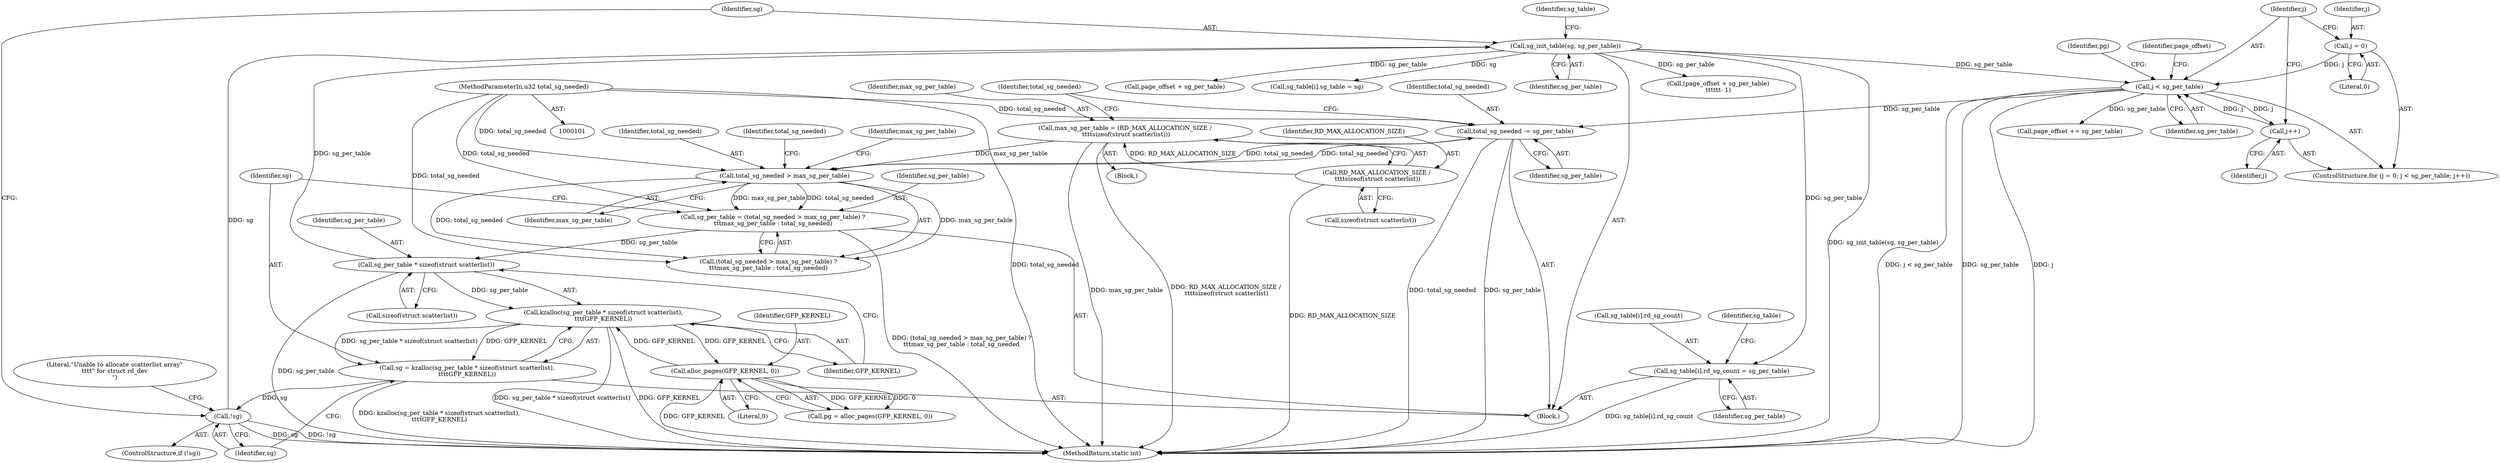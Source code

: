 digraph "0_linux_4442dc8a92b8f9ad8ee9e7f8438f4c04c03a22dc@pointer" {
"1000165" [label="(Call,sg_table[i].rd_sg_count = sg_per_table)"];
"1000155" [label="(Call,sg_init_table(sg, sg_per_table))"];
"1000147" [label="(Call,!sg)"];
"1000138" [label="(Call,sg = kzalloc(sg_per_table * sizeof(struct scatterlist),\n\t\t\t\tGFP_KERNEL))"];
"1000140" [label="(Call,kzalloc(sg_per_table * sizeof(struct scatterlist),\n\t\t\t\tGFP_KERNEL))"];
"1000141" [label="(Call,sg_per_table * sizeof(struct scatterlist))"];
"1000130" [label="(Call,sg_per_table = (total_sg_needed > max_sg_per_table) ?\n\t\t\tmax_sg_per_table : total_sg_needed)"];
"1000133" [label="(Call,total_sg_needed > max_sg_per_table)"];
"1000241" [label="(Call,total_sg_needed -= sg_per_table)"];
"1000195" [label="(Call,j < sg_per_table)"];
"1000198" [label="(Call,j++)"];
"1000192" [label="(Call,j = 0)"];
"1000104" [label="(MethodParameterIn,u32 total_sg_needed)"];
"1000118" [label="(Call,max_sg_per_table = (RD_MAX_ALLOCATION_SIZE /\n \t\t\t\tsizeof(struct scatterlist)))"];
"1000120" [label="(Call,RD_MAX_ALLOCATION_SIZE /\n \t\t\t\tsizeof(struct scatterlist))"];
"1000203" [label="(Call,alloc_pages(GFP_KERNEL, 0))"];
"1000131" [label="(Identifier,sg_per_table)"];
"1000242" [label="(Identifier,total_sg_needed)"];
"1000145" [label="(Identifier,GFP_KERNEL)"];
"1000243" [label="(Identifier,sg_per_table)"];
"1000137" [label="(Identifier,total_sg_needed)"];
"1000141" [label="(Call,sg_per_table * sizeof(struct scatterlist))"];
"1000151" [label="(Literal,\"Unable to allocate scatterlist array\"\n\t\t\t\t\" for struct rd_dev\n\")"];
"1000104" [label="(MethodParameterIn,u32 total_sg_needed)"];
"1000203" [label="(Call,alloc_pages(GFP_KERNEL, 0))"];
"1000143" [label="(Call,sizeof(struct scatterlist))"];
"1000118" [label="(Call,max_sg_per_table = (RD_MAX_ALLOCATION_SIZE /\n \t\t\t\tsizeof(struct scatterlist)))"];
"1000155" [label="(Call,sg_init_table(sg, sg_per_table))"];
"1000204" [label="(Identifier,GFP_KERNEL)"];
"1000175" [label="(Identifier,sg_table)"];
"1000120" [label="(Call,RD_MAX_ALLOCATION_SIZE /\n \t\t\t\tsizeof(struct scatterlist))"];
"1000201" [label="(Call,pg = alloc_pages(GFP_KERNEL, 0))"];
"1000191" [label="(ControlStructure,for (j = 0; j < sg_per_table; j++))"];
"1000156" [label="(Identifier,sg)"];
"1000198" [label="(Call,j++)"];
"1000194" [label="(Literal,0)"];
"1000171" [label="(Identifier,sg_per_table)"];
"1000140" [label="(Call,kzalloc(sg_per_table * sizeof(struct scatterlist),\n\t\t\t\tGFP_KERNEL))"];
"1000130" [label="(Call,sg_per_table = (total_sg_needed > max_sg_per_table) ?\n\t\t\tmax_sg_per_table : total_sg_needed)"];
"1000136" [label="(Identifier,max_sg_per_table)"];
"1000106" [label="(Block,)"];
"1000121" [label="(Identifier,RD_MAX_ALLOCATION_SIZE)"];
"1000132" [label="(Call,(total_sg_needed > max_sg_per_table) ?\n\t\t\tmax_sg_per_table : total_sg_needed)"];
"1000195" [label="(Call,j < sg_per_table)"];
"1000239" [label="(Identifier,page_offset)"];
"1000165" [label="(Call,sg_table[i].rd_sg_count = sg_per_table)"];
"1000166" [label="(Call,sg_table[i].rd_sg_count)"];
"1000134" [label="(Identifier,total_sg_needed)"];
"1000128" [label="(Identifier,total_sg_needed)"];
"1000187" [label="(Call,page_offset + sg_per_table)"];
"1000135" [label="(Identifier,max_sg_per_table)"];
"1000158" [label="(Call,sg_table[i].sg_table = sg)"];
"1000196" [label="(Identifier,j)"];
"1000157" [label="(Identifier,sg_per_table)"];
"1000192" [label="(Call,j = 0)"];
"1000202" [label="(Identifier,pg)"];
"1000122" [label="(Call,sizeof(struct scatterlist))"];
"1000246" [label="(MethodReturn,static int)"];
"1000139" [label="(Identifier,sg)"];
"1000133" [label="(Call,total_sg_needed > max_sg_per_table)"];
"1000147" [label="(Call,!sg)"];
"1000238" [label="(Call,page_offset += sg_per_table)"];
"1000186" [label="(Call,(page_offset + sg_per_table)\n\t\t\t\t\t\t- 1)"];
"1000119" [label="(Identifier,max_sg_per_table)"];
"1000146" [label="(ControlStructure,if (!sg))"];
"1000241" [label="(Call,total_sg_needed -= sg_per_table)"];
"1000205" [label="(Literal,0)"];
"1000142" [label="(Identifier,sg_per_table)"];
"1000161" [label="(Identifier,sg_table)"];
"1000148" [label="(Identifier,sg)"];
"1000129" [label="(Block,)"];
"1000197" [label="(Identifier,sg_per_table)"];
"1000199" [label="(Identifier,j)"];
"1000193" [label="(Identifier,j)"];
"1000138" [label="(Call,sg = kzalloc(sg_per_table * sizeof(struct scatterlist),\n\t\t\t\tGFP_KERNEL))"];
"1000165" -> "1000129"  [label="AST: "];
"1000165" -> "1000171"  [label="CFG: "];
"1000166" -> "1000165"  [label="AST: "];
"1000171" -> "1000165"  [label="AST: "];
"1000175" -> "1000165"  [label="CFG: "];
"1000165" -> "1000246"  [label="DDG: sg_table[i].rd_sg_count"];
"1000155" -> "1000165"  [label="DDG: sg_per_table"];
"1000155" -> "1000129"  [label="AST: "];
"1000155" -> "1000157"  [label="CFG: "];
"1000156" -> "1000155"  [label="AST: "];
"1000157" -> "1000155"  [label="AST: "];
"1000161" -> "1000155"  [label="CFG: "];
"1000155" -> "1000246"  [label="DDG: sg_init_table(sg, sg_per_table)"];
"1000147" -> "1000155"  [label="DDG: sg"];
"1000141" -> "1000155"  [label="DDG: sg_per_table"];
"1000155" -> "1000158"  [label="DDG: sg"];
"1000155" -> "1000186"  [label="DDG: sg_per_table"];
"1000155" -> "1000187"  [label="DDG: sg_per_table"];
"1000155" -> "1000195"  [label="DDG: sg_per_table"];
"1000147" -> "1000146"  [label="AST: "];
"1000147" -> "1000148"  [label="CFG: "];
"1000148" -> "1000147"  [label="AST: "];
"1000151" -> "1000147"  [label="CFG: "];
"1000156" -> "1000147"  [label="CFG: "];
"1000147" -> "1000246"  [label="DDG: sg"];
"1000147" -> "1000246"  [label="DDG: !sg"];
"1000138" -> "1000147"  [label="DDG: sg"];
"1000138" -> "1000129"  [label="AST: "];
"1000138" -> "1000140"  [label="CFG: "];
"1000139" -> "1000138"  [label="AST: "];
"1000140" -> "1000138"  [label="AST: "];
"1000148" -> "1000138"  [label="CFG: "];
"1000138" -> "1000246"  [label="DDG: kzalloc(sg_per_table * sizeof(struct scatterlist),\n\t\t\t\tGFP_KERNEL)"];
"1000140" -> "1000138"  [label="DDG: sg_per_table * sizeof(struct scatterlist)"];
"1000140" -> "1000138"  [label="DDG: GFP_KERNEL"];
"1000140" -> "1000145"  [label="CFG: "];
"1000141" -> "1000140"  [label="AST: "];
"1000145" -> "1000140"  [label="AST: "];
"1000140" -> "1000246"  [label="DDG: sg_per_table * sizeof(struct scatterlist)"];
"1000140" -> "1000246"  [label="DDG: GFP_KERNEL"];
"1000141" -> "1000140"  [label="DDG: sg_per_table"];
"1000203" -> "1000140"  [label="DDG: GFP_KERNEL"];
"1000140" -> "1000203"  [label="DDG: GFP_KERNEL"];
"1000141" -> "1000143"  [label="CFG: "];
"1000142" -> "1000141"  [label="AST: "];
"1000143" -> "1000141"  [label="AST: "];
"1000145" -> "1000141"  [label="CFG: "];
"1000141" -> "1000246"  [label="DDG: sg_per_table"];
"1000130" -> "1000141"  [label="DDG: sg_per_table"];
"1000130" -> "1000129"  [label="AST: "];
"1000130" -> "1000132"  [label="CFG: "];
"1000131" -> "1000130"  [label="AST: "];
"1000132" -> "1000130"  [label="AST: "];
"1000139" -> "1000130"  [label="CFG: "];
"1000130" -> "1000246"  [label="DDG: (total_sg_needed > max_sg_per_table) ?\n\t\t\tmax_sg_per_table : total_sg_needed"];
"1000133" -> "1000130"  [label="DDG: max_sg_per_table"];
"1000133" -> "1000130"  [label="DDG: total_sg_needed"];
"1000104" -> "1000130"  [label="DDG: total_sg_needed"];
"1000133" -> "1000132"  [label="AST: "];
"1000133" -> "1000135"  [label="CFG: "];
"1000134" -> "1000133"  [label="AST: "];
"1000135" -> "1000133"  [label="AST: "];
"1000136" -> "1000133"  [label="CFG: "];
"1000137" -> "1000133"  [label="CFG: "];
"1000241" -> "1000133"  [label="DDG: total_sg_needed"];
"1000104" -> "1000133"  [label="DDG: total_sg_needed"];
"1000118" -> "1000133"  [label="DDG: max_sg_per_table"];
"1000133" -> "1000132"  [label="DDG: max_sg_per_table"];
"1000133" -> "1000132"  [label="DDG: total_sg_needed"];
"1000133" -> "1000241"  [label="DDG: total_sg_needed"];
"1000241" -> "1000129"  [label="AST: "];
"1000241" -> "1000243"  [label="CFG: "];
"1000242" -> "1000241"  [label="AST: "];
"1000243" -> "1000241"  [label="AST: "];
"1000128" -> "1000241"  [label="CFG: "];
"1000241" -> "1000246"  [label="DDG: total_sg_needed"];
"1000241" -> "1000246"  [label="DDG: sg_per_table"];
"1000195" -> "1000241"  [label="DDG: sg_per_table"];
"1000104" -> "1000241"  [label="DDG: total_sg_needed"];
"1000195" -> "1000191"  [label="AST: "];
"1000195" -> "1000197"  [label="CFG: "];
"1000196" -> "1000195"  [label="AST: "];
"1000197" -> "1000195"  [label="AST: "];
"1000202" -> "1000195"  [label="CFG: "];
"1000239" -> "1000195"  [label="CFG: "];
"1000195" -> "1000246"  [label="DDG: j < sg_per_table"];
"1000195" -> "1000246"  [label="DDG: sg_per_table"];
"1000195" -> "1000246"  [label="DDG: j"];
"1000198" -> "1000195"  [label="DDG: j"];
"1000192" -> "1000195"  [label="DDG: j"];
"1000195" -> "1000198"  [label="DDG: j"];
"1000195" -> "1000238"  [label="DDG: sg_per_table"];
"1000198" -> "1000191"  [label="AST: "];
"1000198" -> "1000199"  [label="CFG: "];
"1000199" -> "1000198"  [label="AST: "];
"1000196" -> "1000198"  [label="CFG: "];
"1000192" -> "1000191"  [label="AST: "];
"1000192" -> "1000194"  [label="CFG: "];
"1000193" -> "1000192"  [label="AST: "];
"1000194" -> "1000192"  [label="AST: "];
"1000196" -> "1000192"  [label="CFG: "];
"1000104" -> "1000101"  [label="AST: "];
"1000104" -> "1000246"  [label="DDG: total_sg_needed"];
"1000104" -> "1000132"  [label="DDG: total_sg_needed"];
"1000118" -> "1000106"  [label="AST: "];
"1000118" -> "1000120"  [label="CFG: "];
"1000119" -> "1000118"  [label="AST: "];
"1000120" -> "1000118"  [label="AST: "];
"1000128" -> "1000118"  [label="CFG: "];
"1000118" -> "1000246"  [label="DDG: max_sg_per_table"];
"1000118" -> "1000246"  [label="DDG: RD_MAX_ALLOCATION_SIZE /\n \t\t\t\tsizeof(struct scatterlist)"];
"1000120" -> "1000118"  [label="DDG: RD_MAX_ALLOCATION_SIZE"];
"1000120" -> "1000122"  [label="CFG: "];
"1000121" -> "1000120"  [label="AST: "];
"1000122" -> "1000120"  [label="AST: "];
"1000120" -> "1000246"  [label="DDG: RD_MAX_ALLOCATION_SIZE"];
"1000203" -> "1000201"  [label="AST: "];
"1000203" -> "1000205"  [label="CFG: "];
"1000204" -> "1000203"  [label="AST: "];
"1000205" -> "1000203"  [label="AST: "];
"1000201" -> "1000203"  [label="CFG: "];
"1000203" -> "1000246"  [label="DDG: GFP_KERNEL"];
"1000203" -> "1000201"  [label="DDG: GFP_KERNEL"];
"1000203" -> "1000201"  [label="DDG: 0"];
}
